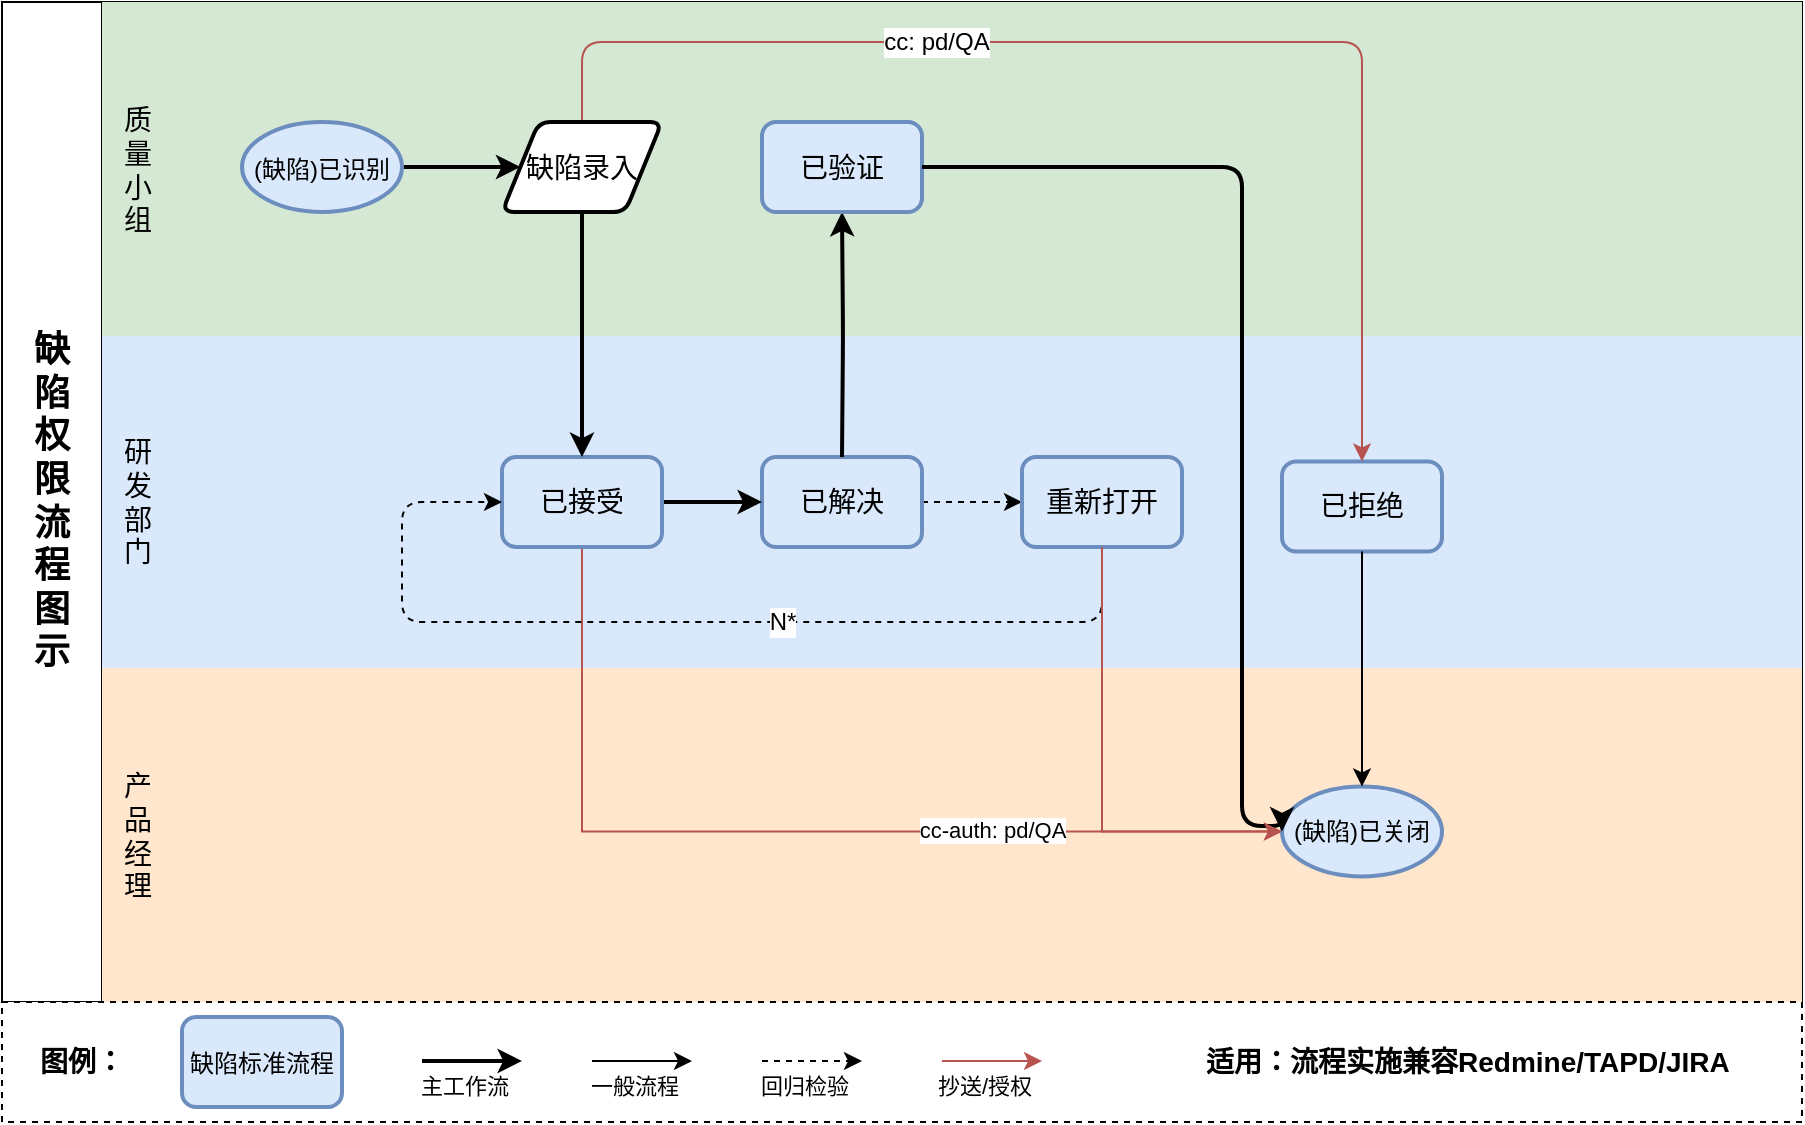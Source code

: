 <mxfile version="20.8.20" type="github">
  <diagram id="prtHgNgQTEPvFCAcTncT" name="缺陷权限流程图示">
    <mxGraphModel dx="1434" dy="796" grid="1" gridSize="10" guides="1" tooltips="1" connect="1" arrows="1" fold="1" page="1" pageScale="1" pageWidth="1169" pageHeight="827" math="0" shadow="0">
      <root>
        <mxCell id="0" />
        <mxCell id="1" parent="0" />
        <mxCell id="22" value="" style="group" parent="1" vertex="1" connectable="0">
          <mxGeometry x="120" y="80" width="900" height="560" as="geometry" />
        </mxCell>
        <mxCell id="2" value="" style="shape=table;startSize=0;container=1;collapsible=0;childLayout=tableLayout;" parent="22" vertex="1">
          <mxGeometry width="900" height="500" as="geometry" />
        </mxCell>
        <mxCell id="3" value="" style="shape=tableRow;horizontal=0;startSize=0;swimlaneHead=0;swimlaneBody=0;top=0;left=0;bottom=0;right=0;collapsible=0;dropTarget=0;fillColor=none;points=[[0,0.5],[1,0.5]];portConstraint=eastwest;" parent="2" vertex="1">
          <mxGeometry width="900" height="167" as="geometry" />
        </mxCell>
        <mxCell id="4" value="&lt;font style=&quot;font-size: 18px;&quot;&gt;缺陷权限流程图示&lt;/font&gt;" style="shape=partialRectangle;html=1;whiteSpace=wrap;connectable=0;overflow=hidden;fillColor=none;top=0;left=0;bottom=0;right=0;pointerEvents=1;rowspan=3;colspan=1;fontSize=18;spacing=16;fontStyle=1" parent="3" vertex="1">
          <mxGeometry width="50" height="500" as="geometry">
            <mxRectangle width="50" height="167" as="alternateBounds" />
          </mxGeometry>
        </mxCell>
        <mxCell id="5" value="质量小组" style="shape=partialRectangle;html=1;whiteSpace=wrap;connectable=0;overflow=hidden;fillColor=#d5e8d4;top=0;left=0;bottom=0;right=0;pointerEvents=1;spacing=8;fontSize=14;strokeColor=#82b366;" parent="3" vertex="1">
          <mxGeometry x="50" width="36" height="167" as="geometry">
            <mxRectangle width="36" height="167" as="alternateBounds" />
          </mxGeometry>
        </mxCell>
        <mxCell id="6" value="" style="shape=partialRectangle;html=1;whiteSpace=wrap;connectable=0;overflow=hidden;fillColor=#d5e8d4;top=0;left=0;bottom=0;right=0;pointerEvents=1;strokeColor=#82b366;" parent="3" vertex="1">
          <mxGeometry x="86" width="814" height="167" as="geometry">
            <mxRectangle width="814" height="167" as="alternateBounds" />
          </mxGeometry>
        </mxCell>
        <mxCell id="7" value="" style="shape=tableRow;horizontal=0;startSize=0;swimlaneHead=0;swimlaneBody=0;top=0;left=0;bottom=0;right=0;collapsible=0;dropTarget=0;fillColor=none;points=[[0,0.5],[1,0.5]];portConstraint=eastwest;" parent="2" vertex="1">
          <mxGeometry y="167" width="900" height="166" as="geometry" />
        </mxCell>
        <mxCell id="8" value="" style="shape=partialRectangle;html=1;whiteSpace=wrap;connectable=0;overflow=hidden;fillColor=none;top=0;left=0;bottom=0;right=0;pointerEvents=1;" parent="7" vertex="1" visible="0">
          <mxGeometry width="50" height="166" as="geometry">
            <mxRectangle width="50" height="166" as="alternateBounds" />
          </mxGeometry>
        </mxCell>
        <mxCell id="9" value="研发部门" style="shape=partialRectangle;html=1;whiteSpace=wrap;connectable=0;overflow=hidden;fillColor=#dae8fc;top=0;left=0;bottom=0;right=0;pointerEvents=1;spacing=8;fontSize=14;strokeColor=#6c8ebf;" parent="7" vertex="1">
          <mxGeometry x="50" width="36" height="166" as="geometry">
            <mxRectangle width="36" height="166" as="alternateBounds" />
          </mxGeometry>
        </mxCell>
        <mxCell id="10" value="" style="shape=partialRectangle;html=1;whiteSpace=wrap;connectable=0;overflow=hidden;fillColor=#dae8fc;top=0;left=0;bottom=0;right=0;pointerEvents=1;strokeColor=#6c8ebf;" parent="7" vertex="1">
          <mxGeometry x="86" width="814" height="166" as="geometry">
            <mxRectangle width="814" height="166" as="alternateBounds" />
          </mxGeometry>
        </mxCell>
        <mxCell id="11" value="" style="shape=tableRow;horizontal=0;startSize=0;swimlaneHead=0;swimlaneBody=0;top=0;left=0;bottom=0;right=0;collapsible=0;dropTarget=0;fillColor=none;points=[[0,0.5],[1,0.5]];portConstraint=eastwest;" parent="2" vertex="1">
          <mxGeometry y="333" width="900" height="167" as="geometry" />
        </mxCell>
        <mxCell id="12" value="" style="shape=partialRectangle;html=1;whiteSpace=wrap;connectable=0;overflow=hidden;fillColor=none;top=0;left=0;bottom=0;right=0;pointerEvents=1;" parent="11" vertex="1" visible="0">
          <mxGeometry width="50" height="167" as="geometry">
            <mxRectangle width="50" height="167" as="alternateBounds" />
          </mxGeometry>
        </mxCell>
        <mxCell id="13" value="产品经理" style="shape=partialRectangle;html=1;whiteSpace=wrap;connectable=0;overflow=hidden;fillColor=#ffe6cc;top=0;left=0;bottom=0;right=0;pointerEvents=1;spacing=8;fontSize=14;strokeColor=#d79b00;" parent="11" vertex="1">
          <mxGeometry x="50" width="36" height="167" as="geometry">
            <mxRectangle width="36" height="167" as="alternateBounds" />
          </mxGeometry>
        </mxCell>
        <mxCell id="14" value="" style="shape=partialRectangle;html=1;whiteSpace=wrap;connectable=0;overflow=hidden;fillColor=#ffe6cc;top=0;left=0;bottom=0;right=0;pointerEvents=1;strokeColor=#d79b00;" parent="11" vertex="1">
          <mxGeometry x="86" width="814" height="167" as="geometry">
            <mxRectangle width="814" height="167" as="alternateBounds" />
          </mxGeometry>
        </mxCell>
        <mxCell id="21" value="" style="rounded=0;whiteSpace=wrap;html=1;fontSize=14;dashed=1;" parent="22" vertex="1">
          <mxGeometry y="500" width="900" height="60" as="geometry" />
        </mxCell>
        <mxCell id="23" value="图例：" style="text;html=1;strokeColor=none;fillColor=none;align=center;verticalAlign=middle;whiteSpace=wrap;rounded=0;dashed=1;fontSize=14;fontStyle=1" parent="22" vertex="1">
          <mxGeometry x="10" y="515" width="60" height="30" as="geometry" />
        </mxCell>
        <mxCell id="24" value="&lt;font style=&quot;font-size: 12px;&quot;&gt;缺陷标准流程&lt;/font&gt;" style="rounded=1;whiteSpace=wrap;html=1;absoluteArcSize=1;arcSize=14;strokeWidth=2;fontSize=14;fillColor=#dae8fc;strokeColor=#6c8ebf;" parent="22" vertex="1">
          <mxGeometry x="90" y="507.5" width="80" height="45" as="geometry" />
        </mxCell>
        <mxCell id="27" value="已拒绝" style="rounded=1;whiteSpace=wrap;html=1;absoluteArcSize=1;arcSize=14;strokeWidth=2;fontSize=14;fillColor=#dae8fc;strokeColor=#6c8ebf;" parent="22" vertex="1">
          <mxGeometry x="640" y="229.75" width="80" height="45" as="geometry" />
        </mxCell>
        <mxCell id="41" style="edgeStyle=orthogonalEdgeStyle;html=1;exitX=1;exitY=0.5;exitDx=0;exitDy=0;entryX=0;entryY=0.5;entryDx=0;entryDy=0;fontSize=12;fillColor=#f8cecc;strokeColor=#000000;dashed=1;" parent="22" source="32" target="36" edge="1">
          <mxGeometry relative="1" as="geometry" />
        </mxCell>
        <mxCell id="32" value="已解决" style="rounded=1;whiteSpace=wrap;html=1;absoluteArcSize=1;arcSize=14;strokeWidth=2;fontSize=14;fillColor=#dae8fc;strokeColor=#6c8ebf;" parent="22" vertex="1">
          <mxGeometry x="380" y="227.5" width="80" height="45" as="geometry" />
        </mxCell>
        <mxCell id="38" style="edgeStyle=orthogonalEdgeStyle;html=1;exitX=0.5;exitY=0;exitDx=0;exitDy=0;entryX=0.5;entryY=1;entryDx=0;entryDy=0;fontSize=12;strokeWidth=2;" parent="22" target="35" edge="1">
          <mxGeometry relative="1" as="geometry">
            <mxPoint x="420" y="227.5" as="sourcePoint" />
          </mxGeometry>
        </mxCell>
        <mxCell id="35" value="已验证" style="rounded=1;whiteSpace=wrap;html=1;absoluteArcSize=1;arcSize=14;strokeWidth=2;fontSize=14;fillColor=#dae8fc;strokeColor=#6c8ebf;" parent="22" vertex="1">
          <mxGeometry x="380" y="60" width="80" height="45" as="geometry" />
        </mxCell>
        <mxCell id="36" value="重新打开" style="rounded=1;whiteSpace=wrap;html=1;absoluteArcSize=1;arcSize=14;strokeWidth=2;fontSize=14;fillColor=#dae8fc;strokeColor=#6c8ebf;" parent="22" vertex="1">
          <mxGeometry x="510" y="227.5" width="80" height="45" as="geometry" />
        </mxCell>
        <mxCell id="dTOIaPzAnfacTVlvx3Cz-57" value="" style="endArrow=classic;html=1;rounded=0;strokeColor=#000000;strokeWidth=2;" edge="1" parent="22">
          <mxGeometry width="50" height="50" relative="1" as="geometry">
            <mxPoint x="210" y="529.5" as="sourcePoint" />
            <mxPoint x="260" y="529.5" as="targetPoint" />
          </mxGeometry>
        </mxCell>
        <mxCell id="dTOIaPzAnfacTVlvx3Cz-58" value="主工作流" style="edgeLabel;html=1;align=center;verticalAlign=middle;resizable=0;points=[];" vertex="1" connectable="0" parent="dTOIaPzAnfacTVlvx3Cz-57">
          <mxGeometry x="-0.18" y="-12" relative="1" as="geometry">
            <mxPoint as="offset" />
          </mxGeometry>
        </mxCell>
        <mxCell id="dTOIaPzAnfacTVlvx3Cz-49" value="" style="endArrow=classic;html=1;rounded=0;strokeColor=#000000;strokeWidth=1;" edge="1" parent="22">
          <mxGeometry width="50" height="50" relative="1" as="geometry">
            <mxPoint x="295" y="529.5" as="sourcePoint" />
            <mxPoint x="345" y="529.5" as="targetPoint" />
          </mxGeometry>
        </mxCell>
        <mxCell id="dTOIaPzAnfacTVlvx3Cz-50" value="一般流程" style="edgeLabel;html=1;align=center;verticalAlign=middle;resizable=0;points=[];" vertex="1" connectable="0" parent="dTOIaPzAnfacTVlvx3Cz-49">
          <mxGeometry x="-0.18" y="-12" relative="1" as="geometry">
            <mxPoint as="offset" />
          </mxGeometry>
        </mxCell>
        <mxCell id="dTOIaPzAnfacTVlvx3Cz-52" value="" style="endArrow=classic;html=1;rounded=0;strokeColor=#000000;strokeWidth=1;dashed=1;" edge="1" parent="22">
          <mxGeometry width="50" height="50" relative="1" as="geometry">
            <mxPoint x="380" y="529.5" as="sourcePoint" />
            <mxPoint x="430" y="529.5" as="targetPoint" />
          </mxGeometry>
        </mxCell>
        <mxCell id="dTOIaPzAnfacTVlvx3Cz-53" value="回归检验" style="edgeLabel;html=1;align=center;verticalAlign=middle;resizable=0;points=[];" vertex="1" connectable="0" parent="dTOIaPzAnfacTVlvx3Cz-52">
          <mxGeometry x="-0.18" y="-12" relative="1" as="geometry">
            <mxPoint as="offset" />
          </mxGeometry>
        </mxCell>
        <mxCell id="dTOIaPzAnfacTVlvx3Cz-55" value="" style="endArrow=classic;html=1;rounded=0;strokeColor=#b85450;strokeWidth=1;fillColor=#f8cecc;" edge="1" parent="22">
          <mxGeometry width="50" height="50" relative="1" as="geometry">
            <mxPoint x="470" y="529.5" as="sourcePoint" />
            <mxPoint x="520" y="529.5" as="targetPoint" />
          </mxGeometry>
        </mxCell>
        <mxCell id="dTOIaPzAnfacTVlvx3Cz-56" value="抄送/授权" style="edgeLabel;html=1;align=center;verticalAlign=middle;resizable=0;points=[];" vertex="1" connectable="0" parent="dTOIaPzAnfacTVlvx3Cz-55">
          <mxGeometry x="-0.18" y="-12" relative="1" as="geometry">
            <mxPoint as="offset" />
          </mxGeometry>
        </mxCell>
        <mxCell id="dTOIaPzAnfacTVlvx3Cz-59" value="适用：流程实施兼容Redmine/TAPD/JIRA" style="text;html=1;strokeColor=none;fillColor=none;align=left;verticalAlign=middle;whiteSpace=wrap;rounded=0;dashed=1;fontSize=14;fontStyle=1" vertex="1" parent="22">
          <mxGeometry x="600" y="515" width="280" height="30" as="geometry" />
        </mxCell>
        <mxCell id="25" style="edgeStyle=none;html=1;exitX=1;exitY=0.5;exitDx=0;exitDy=0;exitPerimeter=0;entryX=0;entryY=0.5;entryDx=0;entryDy=0;fontSize=12;strokeWidth=2;" parent="1" source="15" target="20" edge="1">
          <mxGeometry relative="1" as="geometry" />
        </mxCell>
        <mxCell id="15" value="&lt;font style=&quot;font-size: 12px;&quot;&gt;(缺陷)已识别&lt;/font&gt;" style="strokeWidth=2;html=1;shape=mxgraph.flowchart.start_1;whiteSpace=wrap;fontSize=14;fillColor=#dae8fc;strokeColor=#6c8ebf;" parent="1" vertex="1">
          <mxGeometry x="240" y="140" width="80" height="45" as="geometry" />
        </mxCell>
        <mxCell id="30" style="edgeStyle=orthogonalEdgeStyle;html=1;exitX=1;exitY=0.5;exitDx=0;exitDy=0;entryX=0;entryY=0.5;entryDx=0;entryDy=0;fontSize=12;strokeWidth=2;" parent="1" source="16" edge="1">
          <mxGeometry relative="1" as="geometry">
            <mxPoint x="500" y="330.0" as="targetPoint" />
          </mxGeometry>
        </mxCell>
        <mxCell id="dTOIaPzAnfacTVlvx3Cz-45" style="edgeStyle=orthogonalEdgeStyle;rounded=0;orthogonalLoop=1;jettySize=auto;html=1;exitX=0.5;exitY=1;exitDx=0;exitDy=0;entryX=0;entryY=0.5;entryDx=0;entryDy=0;entryPerimeter=0;fillColor=#f8cecc;strokeColor=#b85450;" edge="1" parent="1" source="16" target="17">
          <mxGeometry relative="1" as="geometry" />
        </mxCell>
        <mxCell id="dTOIaPzAnfacTVlvx3Cz-47" value="cc-auth: pd/QA" style="edgeLabel;html=1;align=center;verticalAlign=middle;resizable=0;points=[];" vertex="1" connectable="0" parent="dTOIaPzAnfacTVlvx3Cz-45">
          <mxGeometry x="0.411" y="1" relative="1" as="geometry">
            <mxPoint as="offset" />
          </mxGeometry>
        </mxCell>
        <mxCell id="16" value="已接受" style="rounded=1;whiteSpace=wrap;html=1;absoluteArcSize=1;arcSize=14;strokeWidth=2;fontSize=14;fillColor=#dae8fc;strokeColor=#6c8ebf;" parent="1" vertex="1">
          <mxGeometry x="370" y="307.5" width="80" height="45" as="geometry" />
        </mxCell>
        <mxCell id="26" style="edgeStyle=none;html=1;exitX=0.5;exitY=1;exitDx=0;exitDy=0;entryX=0.5;entryY=0;entryDx=0;entryDy=0;fontSize=12;strokeWidth=2;" parent="1" source="20" target="16" edge="1">
          <mxGeometry relative="1" as="geometry" />
        </mxCell>
        <mxCell id="29" style="edgeStyle=orthogonalEdgeStyle;html=1;exitX=0.5;exitY=0;exitDx=0;exitDy=0;entryX=0.5;entryY=0;entryDx=0;entryDy=0;fontSize=12;fillColor=#f8cecc;strokeColor=#b85450;" parent="1" source="20" target="27" edge="1">
          <mxGeometry relative="1" as="geometry">
            <Array as="points">
              <mxPoint x="410" y="100" />
              <mxPoint x="800" y="100" />
            </Array>
          </mxGeometry>
        </mxCell>
        <mxCell id="45" value="cc: pd/QA" style="edgeLabel;html=1;align=center;verticalAlign=middle;resizable=0;points=[];fontSize=12;" parent="29" vertex="1" connectable="0">
          <mxGeometry x="-0.322" relative="1" as="geometry">
            <mxPoint as="offset" />
          </mxGeometry>
        </mxCell>
        <mxCell id="20" value="&lt;font style=&quot;font-size: 14px;&quot;&gt;缺陷录入&lt;/font&gt;" style="shape=parallelogram;html=1;strokeWidth=2;perimeter=parallelogramPerimeter;whiteSpace=wrap;rounded=1;arcSize=12;size=0.23;fontSize=12;" parent="1" vertex="1">
          <mxGeometry x="370" y="140" width="80" height="45" as="geometry" />
        </mxCell>
        <mxCell id="17" value="(缺陷)已关闭" style="strokeWidth=2;html=1;shape=mxgraph.flowchart.start_1;whiteSpace=wrap;fontSize=12;fillColor=#dae8fc;strokeColor=#6c8ebf;" parent="1" vertex="1">
          <mxGeometry x="760" y="472.25" width="80" height="45" as="geometry" />
        </mxCell>
        <mxCell id="28" style="edgeStyle=none;html=1;exitX=0.5;exitY=1;exitDx=0;exitDy=0;entryX=0.5;entryY=0;entryDx=0;entryDy=0;entryPerimeter=0;fontSize=12;strokeWidth=1;" parent="1" source="27" target="17" edge="1">
          <mxGeometry relative="1" as="geometry" />
        </mxCell>
        <mxCell id="39" style="edgeStyle=orthogonalEdgeStyle;html=1;exitX=1;exitY=0.5;exitDx=0;exitDy=0;entryX=0;entryY=0.5;entryDx=0;entryDy=0;entryPerimeter=0;fontSize=12;strokeWidth=2;" parent="1" source="35" target="17" edge="1">
          <mxGeometry relative="1" as="geometry">
            <Array as="points">
              <mxPoint x="740" y="162" />
              <mxPoint x="740" y="492" />
            </Array>
          </mxGeometry>
        </mxCell>
        <mxCell id="42" style="edgeStyle=orthogonalEdgeStyle;html=1;exitX=0.5;exitY=1;exitDx=0;exitDy=0;entryX=0;entryY=0.5;entryDx=0;entryDy=0;fontSize=12;fillColor=#f8cecc;strokeColor=#000000;dashed=1;" parent="1" source="36" target="16" edge="1">
          <mxGeometry relative="1" as="geometry">
            <Array as="points">
              <mxPoint x="670" y="390" />
              <mxPoint x="320" y="390" />
              <mxPoint x="320" y="330" />
            </Array>
          </mxGeometry>
        </mxCell>
        <mxCell id="44" value="N*" style="edgeLabel;html=1;align=center;verticalAlign=middle;resizable=0;points=[];fontSize=12;" parent="42" vertex="1" connectable="0">
          <mxGeometry x="-0.207" relative="1" as="geometry">
            <mxPoint as="offset" />
          </mxGeometry>
        </mxCell>
        <mxCell id="dTOIaPzAnfacTVlvx3Cz-48" style="edgeStyle=orthogonalEdgeStyle;rounded=0;orthogonalLoop=1;jettySize=auto;html=1;exitX=0.5;exitY=1;exitDx=0;exitDy=0;entryX=0;entryY=0.5;entryDx=0;entryDy=0;entryPerimeter=0;strokeColor=#b85450;fillColor=#f8cecc;" edge="1" parent="1" source="36" target="17">
          <mxGeometry relative="1" as="geometry" />
        </mxCell>
      </root>
    </mxGraphModel>
  </diagram>
</mxfile>
